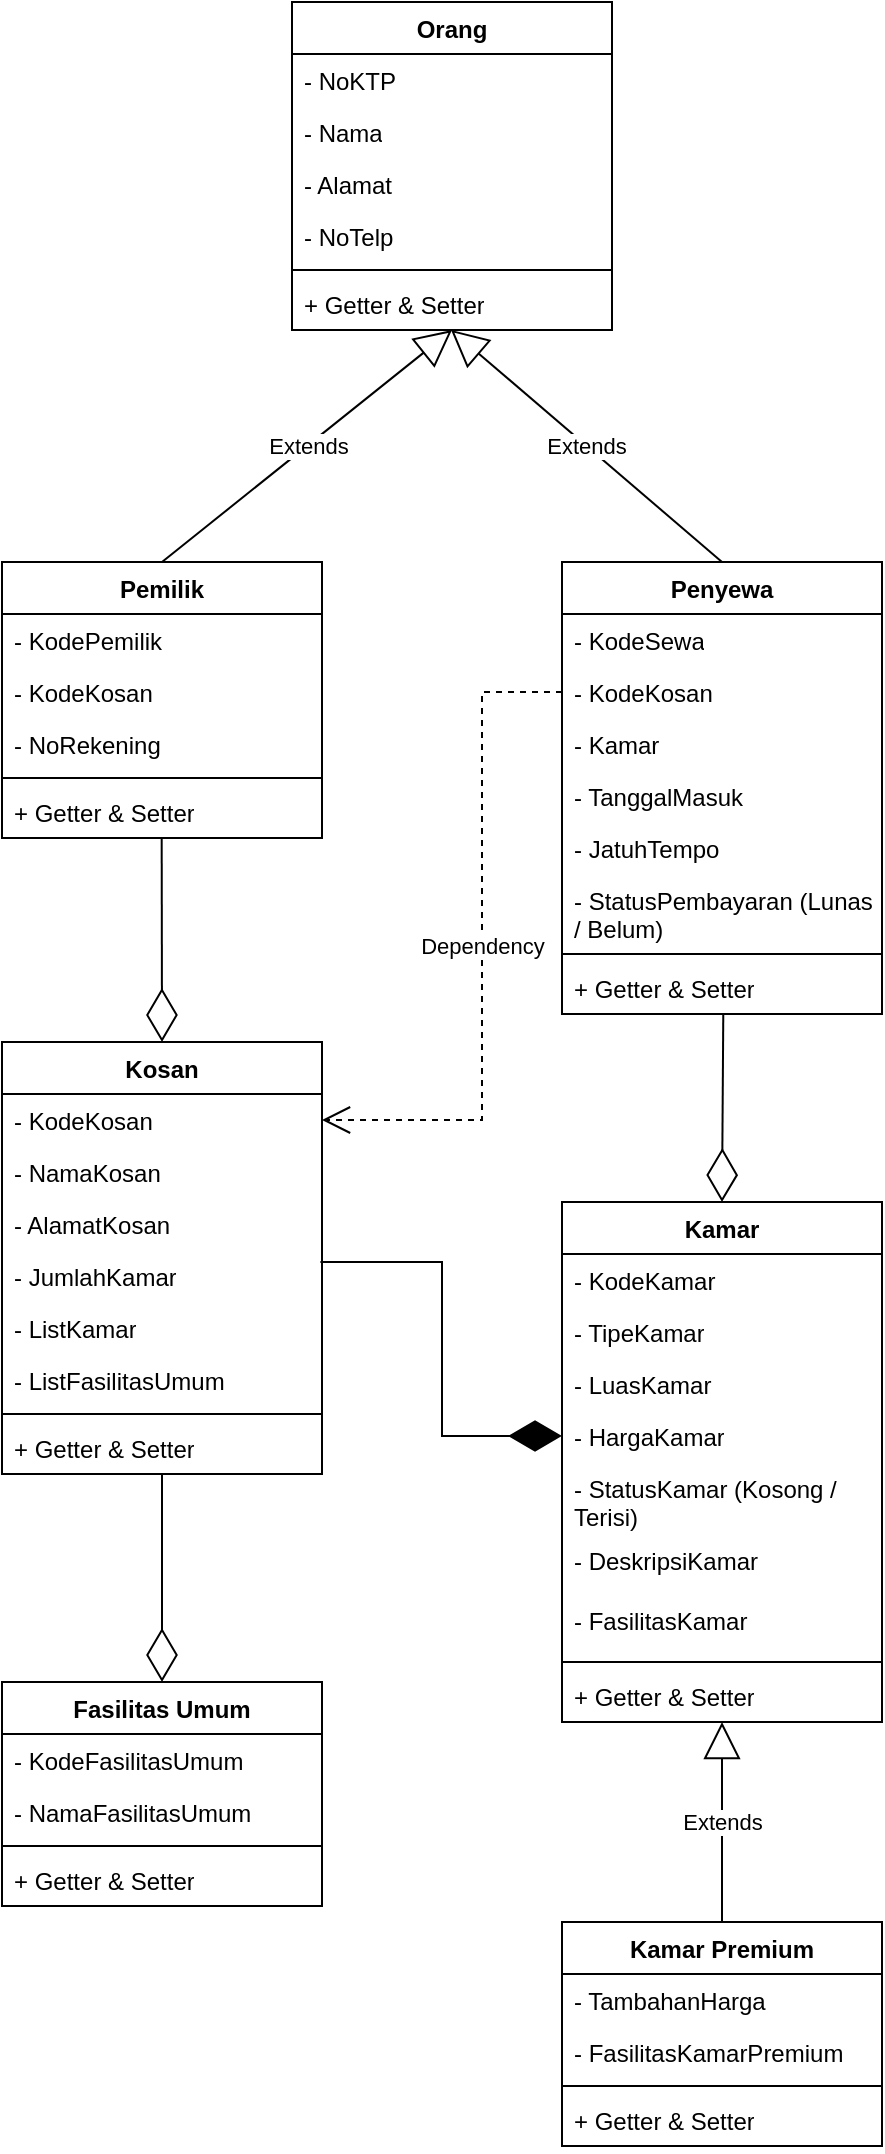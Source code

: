 <mxfile version="28.1.2">
  <diagram name="Page-1" id="MaHn7Qzjx8JQg2u7in6b">
    <mxGraphModel dx="947" dy="569" grid="1" gridSize="10" guides="1" tooltips="1" connect="1" arrows="1" fold="1" page="1" pageScale="1" pageWidth="850" pageHeight="1100" math="0" shadow="0">
      <root>
        <mxCell id="0" />
        <mxCell id="1" parent="0" />
        <mxCell id="DewbR8BDWZYuNvk3tzLX-8" value="Extends" style="endArrow=block;endSize=16;endFill=0;html=1;rounded=0;entryX=0.5;entryY=1;entryDx=0;entryDy=0;exitX=0.5;exitY=0;exitDx=0;exitDy=0;" parent="1" source="Mk6N_Fc9HEbp4PlMU6Ay-14" target="Mk6N_Fc9HEbp4PlMU6Ay-7" edge="1">
          <mxGeometry width="160" relative="1" as="geometry">
            <mxPoint x="280" y="240" as="sourcePoint" />
            <mxPoint x="425" y="150" as="targetPoint" />
          </mxGeometry>
        </mxCell>
        <mxCell id="DewbR8BDWZYuNvk3tzLX-9" value="Extends" style="endArrow=block;endSize=16;endFill=0;html=1;rounded=0;entryX=0.497;entryY=0.998;entryDx=0;entryDy=0;entryPerimeter=0;exitX=0.5;exitY=0;exitDx=0;exitDy=0;" parent="1" source="Mk6N_Fc9HEbp4PlMU6Ay-21" target="Mk6N_Fc9HEbp4PlMU6Ay-10" edge="1">
          <mxGeometry width="160" relative="1" as="geometry">
            <mxPoint x="560" y="240" as="sourcePoint" />
            <mxPoint x="425" y="150" as="targetPoint" />
          </mxGeometry>
        </mxCell>
        <mxCell id="DewbR8BDWZYuNvk3tzLX-10" value="" style="endArrow=diamondThin;endFill=0;endSize=24;html=1;rounded=0;exitX=0.5;exitY=1;exitDx=0;exitDy=0;entryX=0.5;entryY=0;entryDx=0;entryDy=0;" parent="1" source="Mk6N_Fc9HEbp4PlMU6Ay-34" target="Mk6N_Fc9HEbp4PlMU6Ay-49" edge="1">
          <mxGeometry width="160" relative="1" as="geometry">
            <mxPoint x="290" y="770" as="sourcePoint" />
            <mxPoint x="360" y="790" as="targetPoint" />
          </mxGeometry>
        </mxCell>
        <mxCell id="DewbR8BDWZYuNvk3tzLX-13" value="" style="endArrow=diamondThin;endFill=0;endSize=24;html=1;rounded=0;exitX=0.499;exitY=1.003;exitDx=0;exitDy=0;entryX=0.5;entryY=0;entryDx=0;entryDy=0;exitPerimeter=0;" parent="1" source="Mk6N_Fc9HEbp4PlMU6Ay-20" edge="1">
          <mxGeometry width="160" relative="1" as="geometry">
            <mxPoint x="280" y="330" as="sourcePoint" />
            <mxPoint x="280" y="560" as="targetPoint" />
          </mxGeometry>
        </mxCell>
        <mxCell id="DewbR8BDWZYuNvk3tzLX-14" value="" style="endArrow=diamondThin;endFill=0;endSize=24;html=1;rounded=0;entryX=0.5;entryY=0;entryDx=0;entryDy=0;exitX=0.504;exitY=1.001;exitDx=0;exitDy=0;exitPerimeter=0;" parent="1" source="Mk6N_Fc9HEbp4PlMU6Ay-25" target="Mk6N_Fc9HEbp4PlMU6Ay-28" edge="1">
          <mxGeometry width="160" relative="1" as="geometry">
            <mxPoint x="559.68" y="572.364" as="sourcePoint" />
            <mxPoint x="585" y="600" as="targetPoint" />
          </mxGeometry>
        </mxCell>
        <mxCell id="DewbR8BDWZYuNvk3tzLX-11" value="Extends" style="endArrow=block;endSize=16;endFill=0;html=1;rounded=0;entryX=0.5;entryY=1;entryDx=0;entryDy=0;exitX=0.5;exitY=0;exitDx=0;exitDy=0;" parent="1" source="Mk6N_Fc9HEbp4PlMU6Ay-44" target="Mk6N_Fc9HEbp4PlMU6Ay-28" edge="1">
          <mxGeometry width="160" relative="1" as="geometry">
            <mxPoint x="560" y="880" as="sourcePoint" />
            <mxPoint x="585" y="690" as="targetPoint" />
          </mxGeometry>
        </mxCell>
        <mxCell id="DewbR8BDWZYuNvk3tzLX-12" value="" style="endArrow=diamondThin;endFill=1;endSize=24;html=1;rounded=0;entryX=0;entryY=0.5;entryDx=0;entryDy=0;exitX=0.995;exitY=0.233;exitDx=0;exitDy=0;exitPerimeter=0;" parent="1" source="Mk6N_Fc9HEbp4PlMU6Ay-40" target="Mk6N_Fc9HEbp4PlMU6Ay-42" edge="1">
          <mxGeometry width="160" relative="1" as="geometry">
            <mxPoint x="500" y="931" as="sourcePoint" />
            <mxPoint x="380" y="820" as="targetPoint" />
            <Array as="points">
              <mxPoint x="420" y="670" />
              <mxPoint x="420" y="757" />
            </Array>
          </mxGeometry>
        </mxCell>
        <mxCell id="Mk6N_Fc9HEbp4PlMU6Ay-7" value="Orang" style="swimlane;fontStyle=1;align=center;verticalAlign=top;childLayout=stackLayout;horizontal=1;startSize=26;horizontalStack=0;resizeParent=1;resizeParentMax=0;resizeLast=0;collapsible=1;marginBottom=0;whiteSpace=wrap;html=1;" parent="1" vertex="1">
          <mxGeometry x="345" y="40" width="160" height="164" as="geometry" />
        </mxCell>
        <mxCell id="Mk6N_Fc9HEbp4PlMU6Ay-8" value="- NoKTP" style="text;strokeColor=none;fillColor=none;align=left;verticalAlign=top;spacingLeft=4;spacingRight=4;overflow=hidden;rotatable=0;points=[[0,0.5],[1,0.5]];portConstraint=eastwest;whiteSpace=wrap;html=1;" parent="Mk6N_Fc9HEbp4PlMU6Ay-7" vertex="1">
          <mxGeometry y="26" width="160" height="26" as="geometry" />
        </mxCell>
        <mxCell id="Mk6N_Fc9HEbp4PlMU6Ay-11" value="- Nama" style="text;strokeColor=none;fillColor=none;align=left;verticalAlign=top;spacingLeft=4;spacingRight=4;overflow=hidden;rotatable=0;points=[[0,0.5],[1,0.5]];portConstraint=eastwest;whiteSpace=wrap;html=1;" parent="Mk6N_Fc9HEbp4PlMU6Ay-7" vertex="1">
          <mxGeometry y="52" width="160" height="26" as="geometry" />
        </mxCell>
        <mxCell id="Mk6N_Fc9HEbp4PlMU6Ay-12" value="- Alamat" style="text;strokeColor=none;fillColor=none;align=left;verticalAlign=top;spacingLeft=4;spacingRight=4;overflow=hidden;rotatable=0;points=[[0,0.5],[1,0.5]];portConstraint=eastwest;whiteSpace=wrap;html=1;" parent="Mk6N_Fc9HEbp4PlMU6Ay-7" vertex="1">
          <mxGeometry y="78" width="160" height="26" as="geometry" />
        </mxCell>
        <mxCell id="Mk6N_Fc9HEbp4PlMU6Ay-13" value="- NoTelp" style="text;strokeColor=none;fillColor=none;align=left;verticalAlign=top;spacingLeft=4;spacingRight=4;overflow=hidden;rotatable=0;points=[[0,0.5],[1,0.5]];portConstraint=eastwest;whiteSpace=wrap;html=1;" parent="Mk6N_Fc9HEbp4PlMU6Ay-7" vertex="1">
          <mxGeometry y="104" width="160" height="26" as="geometry" />
        </mxCell>
        <mxCell id="Mk6N_Fc9HEbp4PlMU6Ay-9" value="" style="line;strokeWidth=1;fillColor=none;align=left;verticalAlign=middle;spacingTop=-1;spacingLeft=3;spacingRight=3;rotatable=0;labelPosition=right;points=[];portConstraint=eastwest;strokeColor=inherit;" parent="Mk6N_Fc9HEbp4PlMU6Ay-7" vertex="1">
          <mxGeometry y="130" width="160" height="8" as="geometry" />
        </mxCell>
        <mxCell id="Mk6N_Fc9HEbp4PlMU6Ay-10" value="+ Getter &amp;amp; Setter" style="text;strokeColor=none;fillColor=none;align=left;verticalAlign=top;spacingLeft=4;spacingRight=4;overflow=hidden;rotatable=0;points=[[0,0.5],[1,0.5]];portConstraint=eastwest;whiteSpace=wrap;html=1;" parent="Mk6N_Fc9HEbp4PlMU6Ay-7" vertex="1">
          <mxGeometry y="138" width="160" height="26" as="geometry" />
        </mxCell>
        <mxCell id="Mk6N_Fc9HEbp4PlMU6Ay-14" value="Pemilik" style="swimlane;fontStyle=1;align=center;verticalAlign=top;childLayout=stackLayout;horizontal=1;startSize=26;horizontalStack=0;resizeParent=1;resizeParentMax=0;resizeLast=0;collapsible=1;marginBottom=0;whiteSpace=wrap;html=1;" parent="1" vertex="1">
          <mxGeometry x="200" y="320" width="160" height="138" as="geometry" />
        </mxCell>
        <mxCell id="Mk6N_Fc9HEbp4PlMU6Ay-15" value="- KodePemilik" style="text;strokeColor=none;fillColor=none;align=left;verticalAlign=top;spacingLeft=4;spacingRight=4;overflow=hidden;rotatable=0;points=[[0,0.5],[1,0.5]];portConstraint=eastwest;whiteSpace=wrap;html=1;" parent="Mk6N_Fc9HEbp4PlMU6Ay-14" vertex="1">
          <mxGeometry y="26" width="160" height="26" as="geometry" />
        </mxCell>
        <mxCell id="RBh5tzWPOui2ly13CZW--4" value="- KodeKosan" style="text;strokeColor=none;fillColor=none;align=left;verticalAlign=top;spacingLeft=4;spacingRight=4;overflow=hidden;rotatable=0;points=[[0,0.5],[1,0.5]];portConstraint=eastwest;whiteSpace=wrap;html=1;" parent="Mk6N_Fc9HEbp4PlMU6Ay-14" vertex="1">
          <mxGeometry y="52" width="160" height="26" as="geometry" />
        </mxCell>
        <mxCell id="Mk6N_Fc9HEbp4PlMU6Ay-16" value="- NoRekening" style="text;strokeColor=none;fillColor=none;align=left;verticalAlign=top;spacingLeft=4;spacingRight=4;overflow=hidden;rotatable=0;points=[[0,0.5],[1,0.5]];portConstraint=eastwest;whiteSpace=wrap;html=1;" parent="Mk6N_Fc9HEbp4PlMU6Ay-14" vertex="1">
          <mxGeometry y="78" width="160" height="26" as="geometry" />
        </mxCell>
        <mxCell id="Mk6N_Fc9HEbp4PlMU6Ay-19" value="" style="line;strokeWidth=1;fillColor=none;align=left;verticalAlign=middle;spacingTop=-1;spacingLeft=3;spacingRight=3;rotatable=0;labelPosition=right;points=[];portConstraint=eastwest;strokeColor=inherit;" parent="Mk6N_Fc9HEbp4PlMU6Ay-14" vertex="1">
          <mxGeometry y="104" width="160" height="8" as="geometry" />
        </mxCell>
        <mxCell id="Mk6N_Fc9HEbp4PlMU6Ay-20" value="+ Getter &amp;amp; Setter" style="text;strokeColor=none;fillColor=none;align=left;verticalAlign=top;spacingLeft=4;spacingRight=4;overflow=hidden;rotatable=0;points=[[0,0.5],[1,0.5]];portConstraint=eastwest;whiteSpace=wrap;html=1;" parent="Mk6N_Fc9HEbp4PlMU6Ay-14" vertex="1">
          <mxGeometry y="112" width="160" height="26" as="geometry" />
        </mxCell>
        <mxCell id="Mk6N_Fc9HEbp4PlMU6Ay-34" value="Kosan" style="swimlane;fontStyle=1;align=center;verticalAlign=top;childLayout=stackLayout;horizontal=1;startSize=26;horizontalStack=0;resizeParent=1;resizeParentMax=0;resizeLast=0;collapsible=1;marginBottom=0;whiteSpace=wrap;html=1;" parent="1" vertex="1">
          <mxGeometry x="200" y="560" width="160" height="216" as="geometry" />
        </mxCell>
        <mxCell id="Mk6N_Fc9HEbp4PlMU6Ay-35" value="- KodeKosan" style="text;strokeColor=none;fillColor=none;align=left;verticalAlign=top;spacingLeft=4;spacingRight=4;overflow=hidden;rotatable=0;points=[[0,0.5],[1,0.5]];portConstraint=eastwest;whiteSpace=wrap;html=1;" parent="Mk6N_Fc9HEbp4PlMU6Ay-34" vertex="1">
          <mxGeometry y="26" width="160" height="26" as="geometry" />
        </mxCell>
        <mxCell id="Mk6N_Fc9HEbp4PlMU6Ay-36" value="- NamaKosan" style="text;strokeColor=none;fillColor=none;align=left;verticalAlign=top;spacingLeft=4;spacingRight=4;overflow=hidden;rotatable=0;points=[[0,0.5],[1,0.5]];portConstraint=eastwest;whiteSpace=wrap;html=1;" parent="Mk6N_Fc9HEbp4PlMU6Ay-34" vertex="1">
          <mxGeometry y="52" width="160" height="26" as="geometry" />
        </mxCell>
        <mxCell id="Mk6N_Fc9HEbp4PlMU6Ay-39" value="- AlamatKosan" style="text;strokeColor=none;fillColor=none;align=left;verticalAlign=top;spacingLeft=4;spacingRight=4;overflow=hidden;rotatable=0;points=[[0,0.5],[1,0.5]];portConstraint=eastwest;whiteSpace=wrap;html=1;" parent="Mk6N_Fc9HEbp4PlMU6Ay-34" vertex="1">
          <mxGeometry y="78" width="160" height="26" as="geometry" />
        </mxCell>
        <mxCell id="Mk6N_Fc9HEbp4PlMU6Ay-40" value="- JumlahKamar" style="text;strokeColor=none;fillColor=none;align=left;verticalAlign=top;spacingLeft=4;spacingRight=4;overflow=hidden;rotatable=0;points=[[0,0.5],[1,0.5]];portConstraint=eastwest;whiteSpace=wrap;html=1;" parent="Mk6N_Fc9HEbp4PlMU6Ay-34" vertex="1">
          <mxGeometry y="104" width="160" height="26" as="geometry" />
        </mxCell>
        <mxCell id="2XGzDP2n-wyrjMWkHaVM-1" value="- ListKamar" style="text;strokeColor=none;fillColor=none;align=left;verticalAlign=top;spacingLeft=4;spacingRight=4;overflow=hidden;rotatable=0;points=[[0,0.5],[1,0.5]];portConstraint=eastwest;whiteSpace=wrap;html=1;" parent="Mk6N_Fc9HEbp4PlMU6Ay-34" vertex="1">
          <mxGeometry y="130" width="160" height="26" as="geometry" />
        </mxCell>
        <mxCell id="Mk6N_Fc9HEbp4PlMU6Ay-58" value="- ListFasilitasUmum" style="text;strokeColor=none;fillColor=none;align=left;verticalAlign=top;spacingLeft=4;spacingRight=4;overflow=hidden;rotatable=0;points=[[0,0.5],[1,0.5]];portConstraint=eastwest;whiteSpace=wrap;html=1;" parent="Mk6N_Fc9HEbp4PlMU6Ay-34" vertex="1">
          <mxGeometry y="156" width="160" height="26" as="geometry" />
        </mxCell>
        <mxCell id="Mk6N_Fc9HEbp4PlMU6Ay-37" value="" style="line;strokeWidth=1;fillColor=none;align=left;verticalAlign=middle;spacingTop=-1;spacingLeft=3;spacingRight=3;rotatable=0;labelPosition=right;points=[];portConstraint=eastwest;strokeColor=inherit;" parent="Mk6N_Fc9HEbp4PlMU6Ay-34" vertex="1">
          <mxGeometry y="182" width="160" height="8" as="geometry" />
        </mxCell>
        <mxCell id="Mk6N_Fc9HEbp4PlMU6Ay-38" value="+ Getter &amp;amp; Setter" style="text;strokeColor=none;fillColor=none;align=left;verticalAlign=top;spacingLeft=4;spacingRight=4;overflow=hidden;rotatable=0;points=[[0,0.5],[1,0.5]];portConstraint=eastwest;whiteSpace=wrap;html=1;" parent="Mk6N_Fc9HEbp4PlMU6Ay-34" vertex="1">
          <mxGeometry y="190" width="160" height="26" as="geometry" />
        </mxCell>
        <mxCell id="Mk6N_Fc9HEbp4PlMU6Ay-28" value="Kamar" style="swimlane;fontStyle=1;align=center;verticalAlign=top;childLayout=stackLayout;horizontal=1;startSize=26;horizontalStack=0;resizeParent=1;resizeParentMax=0;resizeLast=0;collapsible=1;marginBottom=0;whiteSpace=wrap;html=1;" parent="1" vertex="1">
          <mxGeometry x="480" y="640" width="160" height="260" as="geometry" />
        </mxCell>
        <mxCell id="Mk6N_Fc9HEbp4PlMU6Ay-29" value="- KodeKamar" style="text;strokeColor=none;fillColor=none;align=left;verticalAlign=top;spacingLeft=4;spacingRight=4;overflow=hidden;rotatable=0;points=[[0,0.5],[1,0.5]];portConstraint=eastwest;whiteSpace=wrap;html=1;" parent="Mk6N_Fc9HEbp4PlMU6Ay-28" vertex="1">
          <mxGeometry y="26" width="160" height="26" as="geometry" />
        </mxCell>
        <mxCell id="RBh5tzWPOui2ly13CZW--5" value="- TipeKamar" style="text;strokeColor=none;fillColor=none;align=left;verticalAlign=top;spacingLeft=4;spacingRight=4;overflow=hidden;rotatable=0;points=[[0,0.5],[1,0.5]];portConstraint=eastwest;whiteSpace=wrap;html=1;" parent="Mk6N_Fc9HEbp4PlMU6Ay-28" vertex="1">
          <mxGeometry y="52" width="160" height="26" as="geometry" />
        </mxCell>
        <mxCell id="Mk6N_Fc9HEbp4PlMU6Ay-30" value="- LuasKamar" style="text;strokeColor=none;fillColor=none;align=left;verticalAlign=top;spacingLeft=4;spacingRight=4;overflow=hidden;rotatable=0;points=[[0,0.5],[1,0.5]];portConstraint=eastwest;whiteSpace=wrap;html=1;" parent="Mk6N_Fc9HEbp4PlMU6Ay-28" vertex="1">
          <mxGeometry y="78" width="160" height="26" as="geometry" />
        </mxCell>
        <mxCell id="Mk6N_Fc9HEbp4PlMU6Ay-42" value="- HargaKamar" style="text;strokeColor=none;fillColor=none;align=left;verticalAlign=top;spacingLeft=4;spacingRight=4;overflow=hidden;rotatable=0;points=[[0,0.5],[1,0.5]];portConstraint=eastwest;whiteSpace=wrap;html=1;" parent="Mk6N_Fc9HEbp4PlMU6Ay-28" vertex="1">
          <mxGeometry y="104" width="160" height="26" as="geometry" />
        </mxCell>
        <mxCell id="Mk6N_Fc9HEbp4PlMU6Ay-43" value="- StatusKamar (Kosong / Terisi)" style="text;strokeColor=none;fillColor=none;align=left;verticalAlign=top;spacingLeft=4;spacingRight=4;overflow=hidden;rotatable=0;points=[[0,0.5],[1,0.5]];portConstraint=eastwest;whiteSpace=wrap;html=1;" parent="Mk6N_Fc9HEbp4PlMU6Ay-28" vertex="1">
          <mxGeometry y="130" width="160" height="36" as="geometry" />
        </mxCell>
        <mxCell id="Mk6N_Fc9HEbp4PlMU6Ay-54" value="- DeskripsiKamar" style="text;strokeColor=none;fillColor=none;align=left;verticalAlign=top;spacingLeft=4;spacingRight=4;overflow=hidden;rotatable=0;points=[[0,0.5],[1,0.5]];portConstraint=eastwest;whiteSpace=wrap;html=1;" parent="Mk6N_Fc9HEbp4PlMU6Ay-28" vertex="1">
          <mxGeometry y="166" width="160" height="30" as="geometry" />
        </mxCell>
        <mxCell id="2XGzDP2n-wyrjMWkHaVM-2" value="- FasilitasKamar" style="text;strokeColor=none;fillColor=none;align=left;verticalAlign=top;spacingLeft=4;spacingRight=4;overflow=hidden;rotatable=0;points=[[0,0.5],[1,0.5]];portConstraint=eastwest;whiteSpace=wrap;html=1;" parent="Mk6N_Fc9HEbp4PlMU6Ay-28" vertex="1">
          <mxGeometry y="196" width="160" height="30" as="geometry" />
        </mxCell>
        <mxCell id="Mk6N_Fc9HEbp4PlMU6Ay-31" value="" style="line;strokeWidth=1;fillColor=none;align=left;verticalAlign=middle;spacingTop=-1;spacingLeft=3;spacingRight=3;rotatable=0;labelPosition=right;points=[];portConstraint=eastwest;strokeColor=inherit;" parent="Mk6N_Fc9HEbp4PlMU6Ay-28" vertex="1">
          <mxGeometry y="226" width="160" height="8" as="geometry" />
        </mxCell>
        <mxCell id="Mk6N_Fc9HEbp4PlMU6Ay-32" value="+ Getter &amp;amp; Setter" style="text;strokeColor=none;fillColor=none;align=left;verticalAlign=top;spacingLeft=4;spacingRight=4;overflow=hidden;rotatable=0;points=[[0,0.5],[1,0.5]];portConstraint=eastwest;whiteSpace=wrap;html=1;" parent="Mk6N_Fc9HEbp4PlMU6Ay-28" vertex="1">
          <mxGeometry y="234" width="160" height="26" as="geometry" />
        </mxCell>
        <mxCell id="Mk6N_Fc9HEbp4PlMU6Ay-21" value="Penyewa" style="swimlane;fontStyle=1;align=center;verticalAlign=top;childLayout=stackLayout;horizontal=1;startSize=26;horizontalStack=0;resizeParent=1;resizeParentMax=0;resizeLast=0;collapsible=1;marginBottom=0;whiteSpace=wrap;html=1;" parent="1" vertex="1">
          <mxGeometry x="480" y="320" width="160" height="226" as="geometry" />
        </mxCell>
        <mxCell id="Mk6N_Fc9HEbp4PlMU6Ay-22" value="- KodeSewa" style="text;strokeColor=none;fillColor=none;align=left;verticalAlign=top;spacingLeft=4;spacingRight=4;overflow=hidden;rotatable=0;points=[[0,0.5],[1,0.5]];portConstraint=eastwest;whiteSpace=wrap;html=1;" parent="Mk6N_Fc9HEbp4PlMU6Ay-21" vertex="1">
          <mxGeometry y="26" width="160" height="26" as="geometry" />
        </mxCell>
        <mxCell id="RBh5tzWPOui2ly13CZW--1" value="- KodeKosan" style="text;strokeColor=none;fillColor=none;align=left;verticalAlign=top;spacingLeft=4;spacingRight=4;overflow=hidden;rotatable=0;points=[[0,0.5],[1,0.5]];portConstraint=eastwest;whiteSpace=wrap;html=1;" parent="Mk6N_Fc9HEbp4PlMU6Ay-21" vertex="1">
          <mxGeometry y="52" width="160" height="26" as="geometry" />
        </mxCell>
        <mxCell id="Mk6N_Fc9HEbp4PlMU6Ay-41" value="- Kamar" style="text;strokeColor=none;fillColor=none;align=left;verticalAlign=top;spacingLeft=4;spacingRight=4;overflow=hidden;rotatable=0;points=[[0,0.5],[1,0.5]];portConstraint=eastwest;whiteSpace=wrap;html=1;" parent="Mk6N_Fc9HEbp4PlMU6Ay-21" vertex="1">
          <mxGeometry y="78" width="160" height="26" as="geometry" />
        </mxCell>
        <mxCell id="Mk6N_Fc9HEbp4PlMU6Ay-23" value="- TanggalMasuk" style="text;strokeColor=none;fillColor=none;align=left;verticalAlign=top;spacingLeft=4;spacingRight=4;overflow=hidden;rotatable=0;points=[[0,0.5],[1,0.5]];portConstraint=eastwest;whiteSpace=wrap;html=1;" parent="Mk6N_Fc9HEbp4PlMU6Ay-21" vertex="1">
          <mxGeometry y="104" width="160" height="26" as="geometry" />
        </mxCell>
        <mxCell id="Mk6N_Fc9HEbp4PlMU6Ay-26" value="- JatuhTempo" style="text;strokeColor=none;fillColor=none;align=left;verticalAlign=top;spacingLeft=4;spacingRight=4;overflow=hidden;rotatable=0;points=[[0,0.5],[1,0.5]];portConstraint=eastwest;whiteSpace=wrap;html=1;" parent="Mk6N_Fc9HEbp4PlMU6Ay-21" vertex="1">
          <mxGeometry y="130" width="160" height="26" as="geometry" />
        </mxCell>
        <mxCell id="Mk6N_Fc9HEbp4PlMU6Ay-27" value="- StatusPembayaran (Lunas / Belum)" style="text;strokeColor=none;fillColor=none;align=left;verticalAlign=top;spacingLeft=4;spacingRight=4;overflow=hidden;rotatable=0;points=[[0,0.5],[1,0.5]];portConstraint=eastwest;whiteSpace=wrap;html=1;" parent="Mk6N_Fc9HEbp4PlMU6Ay-21" vertex="1">
          <mxGeometry y="156" width="160" height="36" as="geometry" />
        </mxCell>
        <mxCell id="Mk6N_Fc9HEbp4PlMU6Ay-24" value="" style="line;strokeWidth=1;fillColor=none;align=left;verticalAlign=middle;spacingTop=-1;spacingLeft=3;spacingRight=3;rotatable=0;labelPosition=right;points=[];portConstraint=eastwest;strokeColor=inherit;" parent="Mk6N_Fc9HEbp4PlMU6Ay-21" vertex="1">
          <mxGeometry y="192" width="160" height="8" as="geometry" />
        </mxCell>
        <mxCell id="Mk6N_Fc9HEbp4PlMU6Ay-25" value="+ Getter &amp;amp; Setter" style="text;strokeColor=none;fillColor=none;align=left;verticalAlign=top;spacingLeft=4;spacingRight=4;overflow=hidden;rotatable=0;points=[[0,0.5],[1,0.5]];portConstraint=eastwest;whiteSpace=wrap;html=1;" parent="Mk6N_Fc9HEbp4PlMU6Ay-21" vertex="1">
          <mxGeometry y="200" width="160" height="26" as="geometry" />
        </mxCell>
        <mxCell id="Mk6N_Fc9HEbp4PlMU6Ay-44" value="Kamar Premium" style="swimlane;fontStyle=1;align=center;verticalAlign=top;childLayout=stackLayout;horizontal=1;startSize=26;horizontalStack=0;resizeParent=1;resizeParentMax=0;resizeLast=0;collapsible=1;marginBottom=0;whiteSpace=wrap;html=1;" parent="1" vertex="1">
          <mxGeometry x="480" y="1000" width="160" height="112" as="geometry" />
        </mxCell>
        <mxCell id="Mk6N_Fc9HEbp4PlMU6Ay-45" value="- TambahanHarga" style="text;strokeColor=none;fillColor=none;align=left;verticalAlign=top;spacingLeft=4;spacingRight=4;overflow=hidden;rotatable=0;points=[[0,0.5],[1,0.5]];portConstraint=eastwest;whiteSpace=wrap;html=1;" parent="Mk6N_Fc9HEbp4PlMU6Ay-44" vertex="1">
          <mxGeometry y="26" width="160" height="26" as="geometry" />
        </mxCell>
        <mxCell id="2XGzDP2n-wyrjMWkHaVM-4" value="- FasilitasKamarPremium" style="text;strokeColor=none;fillColor=none;align=left;verticalAlign=top;spacingLeft=4;spacingRight=4;overflow=hidden;rotatable=0;points=[[0,0.5],[1,0.5]];portConstraint=eastwest;whiteSpace=wrap;html=1;" parent="Mk6N_Fc9HEbp4PlMU6Ay-44" vertex="1">
          <mxGeometry y="52" width="160" height="26" as="geometry" />
        </mxCell>
        <mxCell id="Mk6N_Fc9HEbp4PlMU6Ay-47" value="" style="line;strokeWidth=1;fillColor=none;align=left;verticalAlign=middle;spacingTop=-1;spacingLeft=3;spacingRight=3;rotatable=0;labelPosition=right;points=[];portConstraint=eastwest;strokeColor=inherit;" parent="Mk6N_Fc9HEbp4PlMU6Ay-44" vertex="1">
          <mxGeometry y="78" width="160" height="8" as="geometry" />
        </mxCell>
        <mxCell id="Mk6N_Fc9HEbp4PlMU6Ay-48" value="+ Getter &amp;amp; Setter" style="text;strokeColor=none;fillColor=none;align=left;verticalAlign=top;spacingLeft=4;spacingRight=4;overflow=hidden;rotatable=0;points=[[0,0.5],[1,0.5]];portConstraint=eastwest;whiteSpace=wrap;html=1;" parent="Mk6N_Fc9HEbp4PlMU6Ay-44" vertex="1">
          <mxGeometry y="86" width="160" height="26" as="geometry" />
        </mxCell>
        <mxCell id="Mk6N_Fc9HEbp4PlMU6Ay-49" value="Fasilitas Umum" style="swimlane;fontStyle=1;align=center;verticalAlign=top;childLayout=stackLayout;horizontal=1;startSize=26;horizontalStack=0;resizeParent=1;resizeParentMax=0;resizeLast=0;collapsible=1;marginBottom=0;whiteSpace=wrap;html=1;" parent="1" vertex="1">
          <mxGeometry x="200" y="880" width="160" height="112" as="geometry" />
        </mxCell>
        <mxCell id="Mk6N_Fc9HEbp4PlMU6Ay-50" value="- KodeFasilitasUmum" style="text;strokeColor=none;fillColor=none;align=left;verticalAlign=top;spacingLeft=4;spacingRight=4;overflow=hidden;rotatable=0;points=[[0,0.5],[1,0.5]];portConstraint=eastwest;whiteSpace=wrap;html=1;" parent="Mk6N_Fc9HEbp4PlMU6Ay-49" vertex="1">
          <mxGeometry y="26" width="160" height="26" as="geometry" />
        </mxCell>
        <mxCell id="Mk6N_Fc9HEbp4PlMU6Ay-51" value="- NamaFasilitasUmum" style="text;strokeColor=none;fillColor=none;align=left;verticalAlign=top;spacingLeft=4;spacingRight=4;overflow=hidden;rotatable=0;points=[[0,0.5],[1,0.5]];portConstraint=eastwest;whiteSpace=wrap;html=1;" parent="Mk6N_Fc9HEbp4PlMU6Ay-49" vertex="1">
          <mxGeometry y="52" width="160" height="26" as="geometry" />
        </mxCell>
        <mxCell id="Mk6N_Fc9HEbp4PlMU6Ay-52" value="" style="line;strokeWidth=1;fillColor=none;align=left;verticalAlign=middle;spacingTop=-1;spacingLeft=3;spacingRight=3;rotatable=0;labelPosition=right;points=[];portConstraint=eastwest;strokeColor=inherit;" parent="Mk6N_Fc9HEbp4PlMU6Ay-49" vertex="1">
          <mxGeometry y="78" width="160" height="8" as="geometry" />
        </mxCell>
        <mxCell id="Mk6N_Fc9HEbp4PlMU6Ay-53" value="+ Getter &amp;amp; Setter" style="text;strokeColor=none;fillColor=none;align=left;verticalAlign=top;spacingLeft=4;spacingRight=4;overflow=hidden;rotatable=0;points=[[0,0.5],[1,0.5]];portConstraint=eastwest;whiteSpace=wrap;html=1;" parent="Mk6N_Fc9HEbp4PlMU6Ay-49" vertex="1">
          <mxGeometry y="86" width="160" height="26" as="geometry" />
        </mxCell>
        <mxCell id="RBh5tzWPOui2ly13CZW--3" value="Dependency" style="endArrow=open;endSize=12;dashed=1;html=1;rounded=0;exitX=0;exitY=0.5;exitDx=0;exitDy=0;entryX=1;entryY=0.5;entryDx=0;entryDy=0;" parent="1" source="RBh5tzWPOui2ly13CZW--1" target="Mk6N_Fc9HEbp4PlMU6Ay-35" edge="1">
          <mxGeometry width="160" relative="1" as="geometry">
            <mxPoint x="380" y="734" as="sourcePoint" />
            <mxPoint x="500" y="520" as="targetPoint" />
            <Array as="points">
              <mxPoint x="440" y="385" />
              <mxPoint x="440" y="599" />
            </Array>
          </mxGeometry>
        </mxCell>
      </root>
    </mxGraphModel>
  </diagram>
</mxfile>
